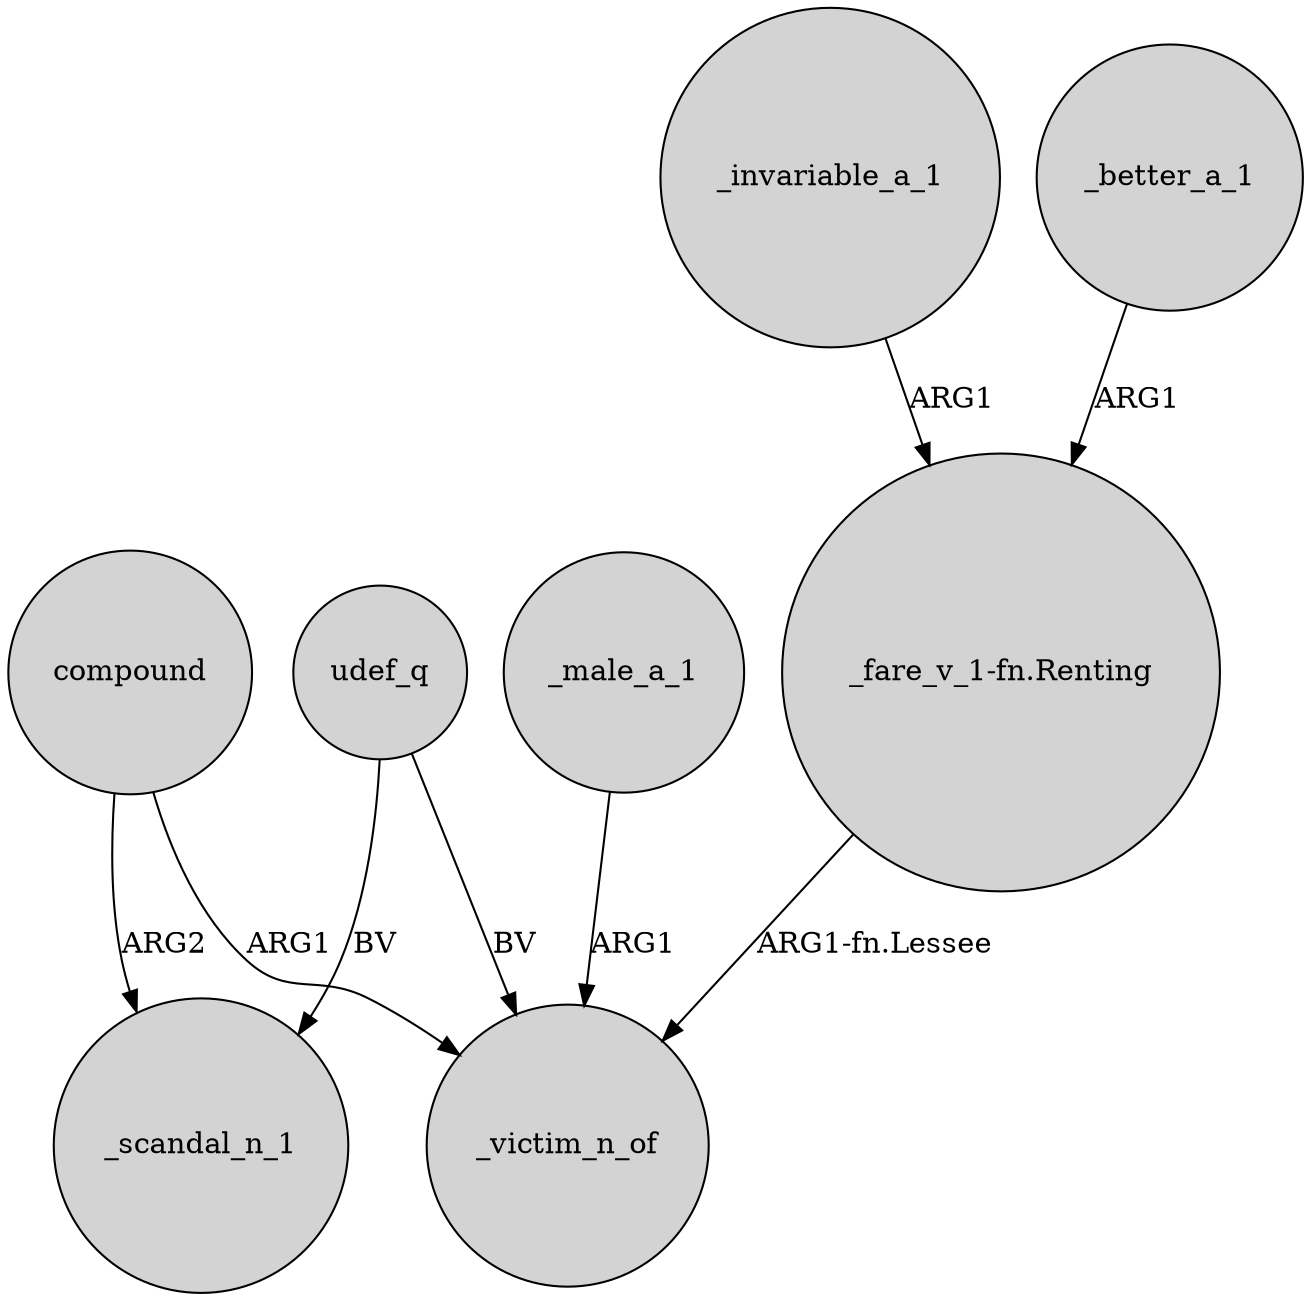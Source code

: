 digraph {
	node [shape=circle style=filled]
	udef_q -> _scandal_n_1 [label=BV]
	compound -> _victim_n_of [label=ARG1]
	"_fare_v_1-fn.Renting" -> _victim_n_of [label="ARG1-fn.Lessee"]
	_male_a_1 -> _victim_n_of [label=ARG1]
	_invariable_a_1 -> "_fare_v_1-fn.Renting" [label=ARG1]
	udef_q -> _victim_n_of [label=BV]
	compound -> _scandal_n_1 [label=ARG2]
	_better_a_1 -> "_fare_v_1-fn.Renting" [label=ARG1]
}
